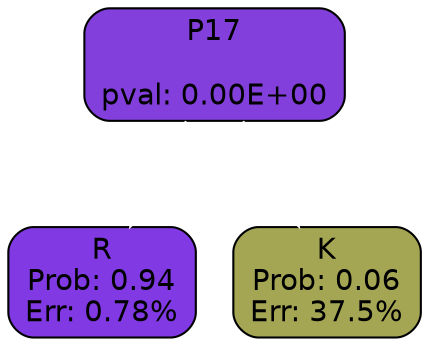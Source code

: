 digraph Tree {
node [shape=box, style="filled, rounded", color="black", fontname=helvetica] ;
graph [splines=straight, bgcolor=transparent, dpi=600] ;
edge [fontname=helvetica,color=white] ;
1 [label="P17

pval: 0.00E+00", fillcolor="#833fdb",fontcolor="black"] ;
2 [label="R
Prob: 0.94
Err: 0.78%", fillcolor="#8139e3",fontcolor="black"] ;
3 [label="K
Prob: 0.06
Err: 37.5%", fillcolor="#a4a654",fontcolor="black"] ;
1 -> 2 [label="H",fontcolor=white] ;
1 -> 3 [label="QT",fontcolor=white] ;
}